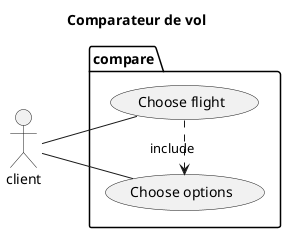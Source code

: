 @startuml

title Comparateur de vol

left to right direction

actor client
package compare {
  client -- (Choose flight)
  client -- (Choose options)
  (Choose flight) .> (Choose options) : include
}


@enduml